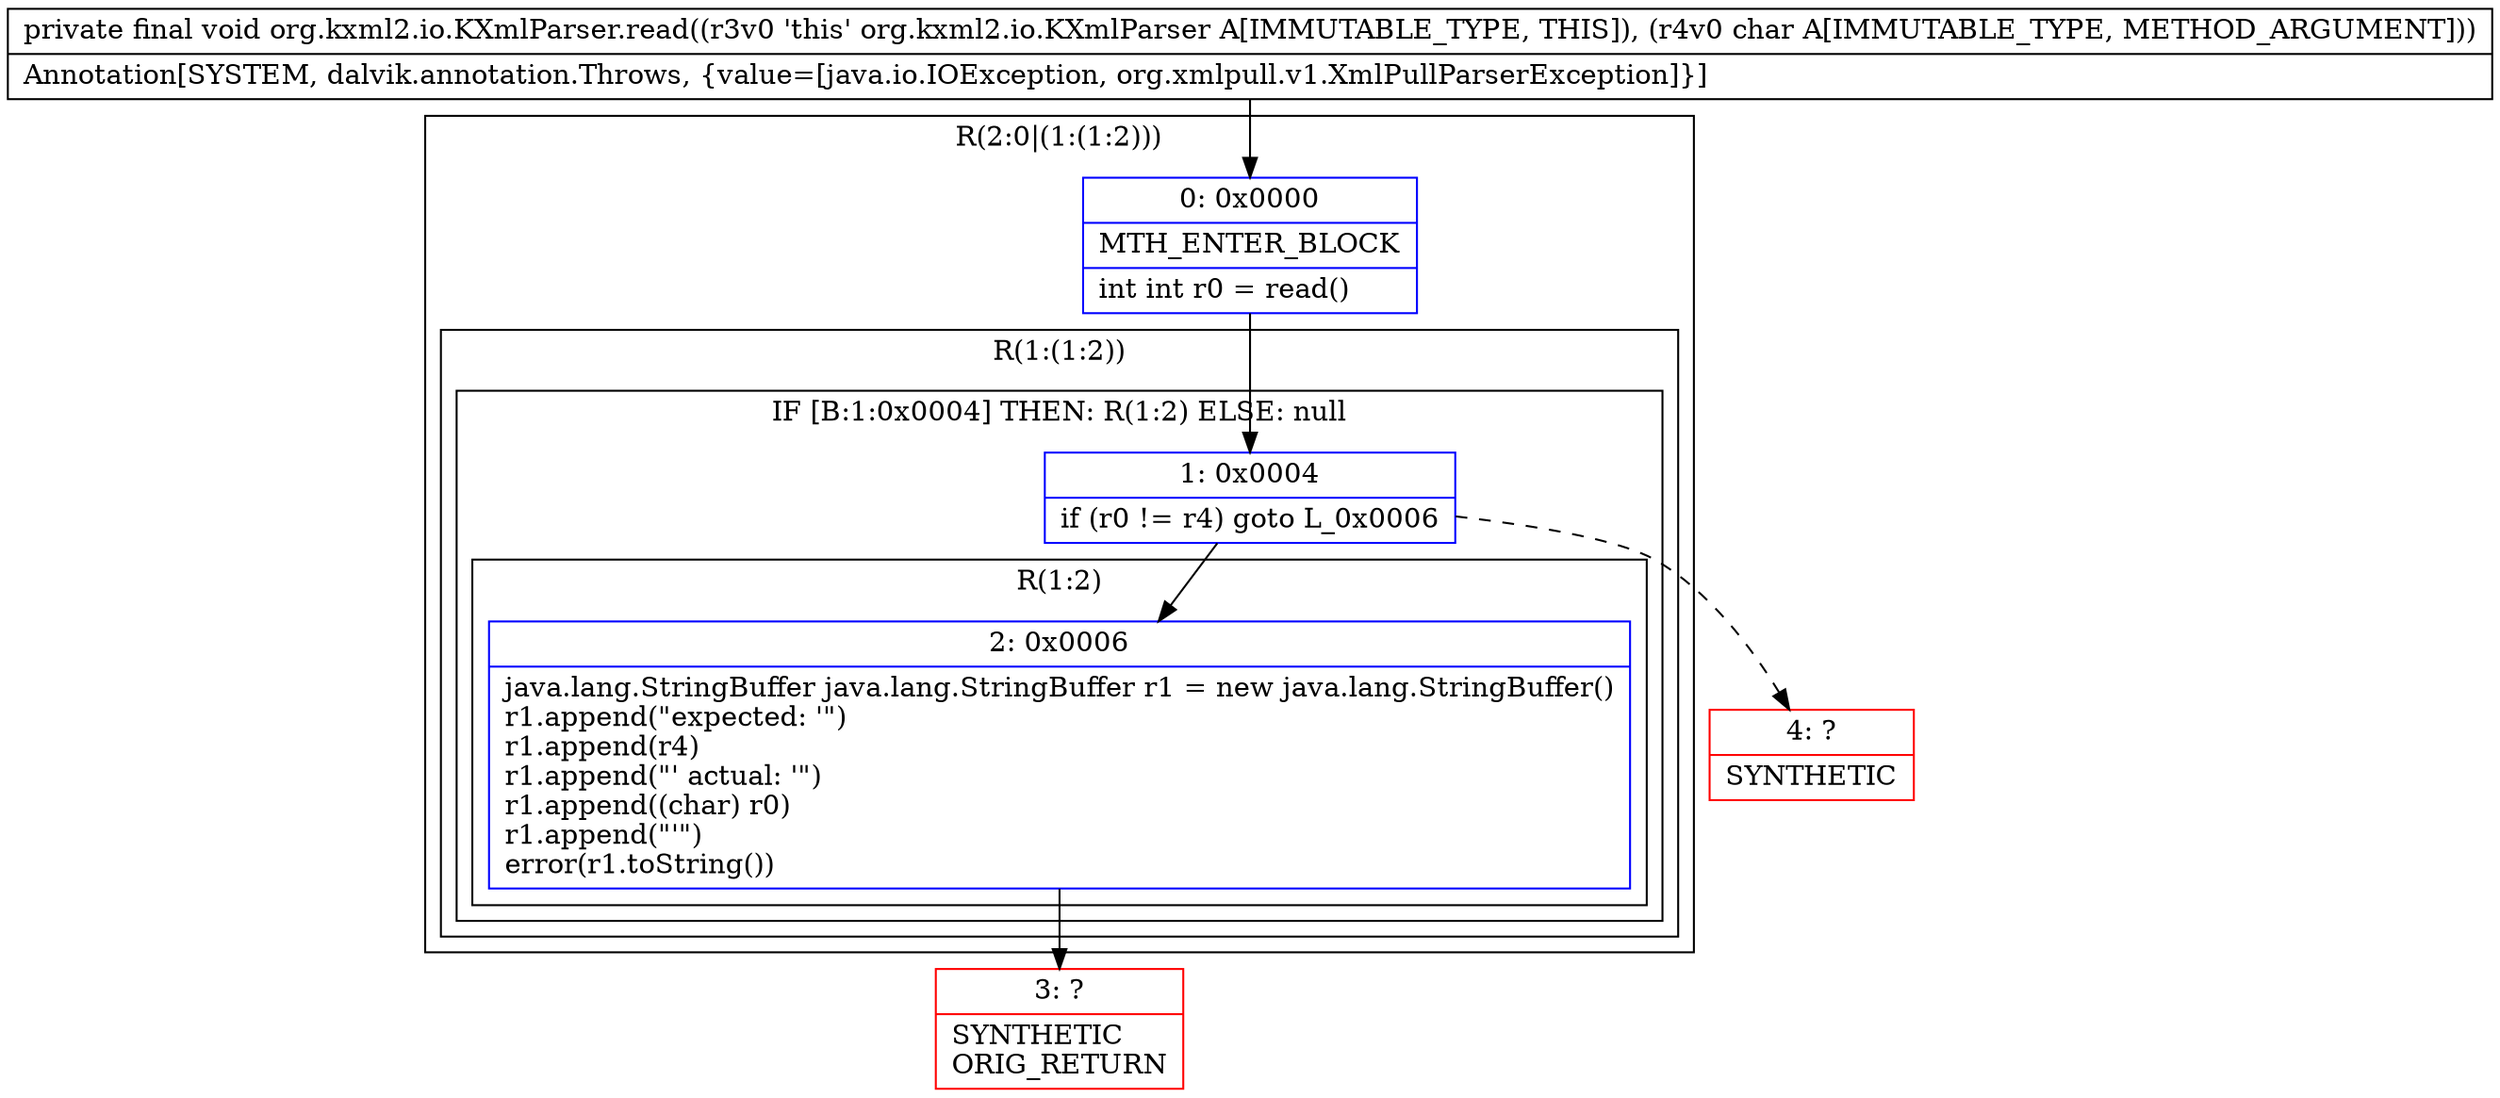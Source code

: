 digraph "CFG fororg.kxml2.io.KXmlParser.read(C)V" {
subgraph cluster_Region_243255993 {
label = "R(2:0|(1:(1:2)))";
node [shape=record,color=blue];
Node_0 [shape=record,label="{0\:\ 0x0000|MTH_ENTER_BLOCK\l|int int r0 = read()\l}"];
subgraph cluster_Region_1660962729 {
label = "R(1:(1:2))";
node [shape=record,color=blue];
subgraph cluster_IfRegion_2136316188 {
label = "IF [B:1:0x0004] THEN: R(1:2) ELSE: null";
node [shape=record,color=blue];
Node_1 [shape=record,label="{1\:\ 0x0004|if (r0 != r4) goto L_0x0006\l}"];
subgraph cluster_Region_245264994 {
label = "R(1:2)";
node [shape=record,color=blue];
Node_2 [shape=record,label="{2\:\ 0x0006|java.lang.StringBuffer java.lang.StringBuffer r1 = new java.lang.StringBuffer()\lr1.append(\"expected: '\")\lr1.append(r4)\lr1.append(\"' actual: '\")\lr1.append((char) r0)\lr1.append(\"'\")\lerror(r1.toString())\l}"];
}
}
}
}
Node_3 [shape=record,color=red,label="{3\:\ ?|SYNTHETIC\lORIG_RETURN\l}"];
Node_4 [shape=record,color=red,label="{4\:\ ?|SYNTHETIC\l}"];
MethodNode[shape=record,label="{private final void org.kxml2.io.KXmlParser.read((r3v0 'this' org.kxml2.io.KXmlParser A[IMMUTABLE_TYPE, THIS]), (r4v0 char A[IMMUTABLE_TYPE, METHOD_ARGUMENT]))  | Annotation[SYSTEM, dalvik.annotation.Throws, \{value=[java.io.IOException, org.xmlpull.v1.XmlPullParserException]\}]\l}"];
MethodNode -> Node_0;
Node_0 -> Node_1;
Node_1 -> Node_2;
Node_1 -> Node_4[style=dashed];
Node_2 -> Node_3;
}

